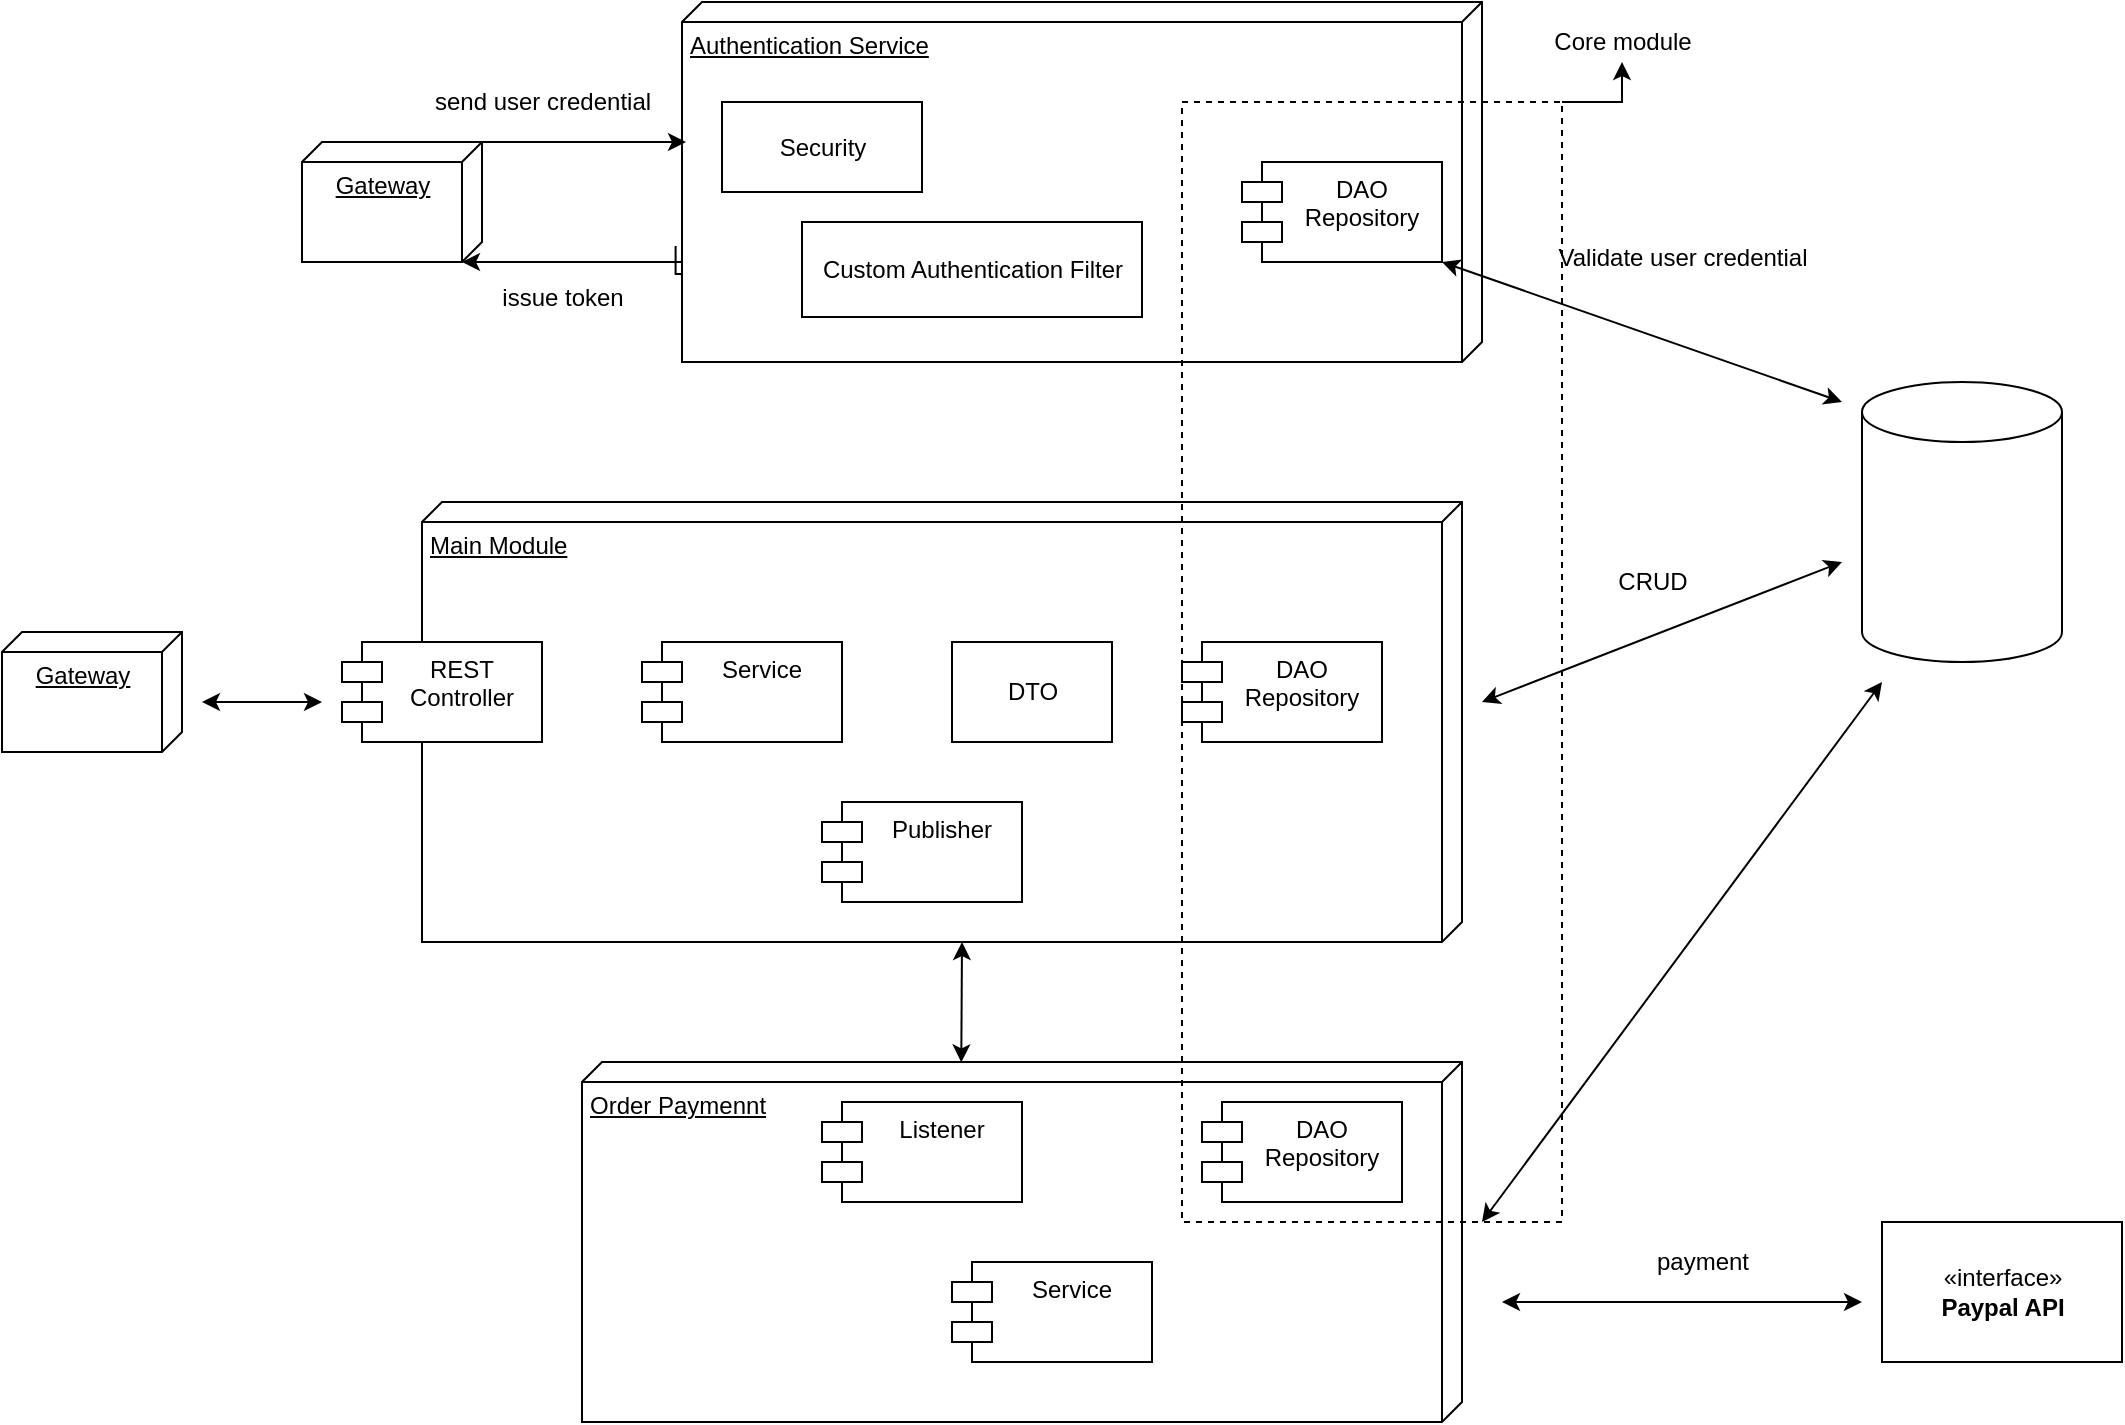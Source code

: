 <mxfile version="14.2.7" type="device"><diagram id="C1M8dDlNCvUZ8PPoidqj" name="Page-1"><mxGraphModel dx="2557" dy="872" grid="1" gridSize="10" guides="1" tooltips="1" connect="1" arrows="1" fold="1" page="1" pageScale="1" pageWidth="827" pageHeight="1169" math="0" shadow="0"><root><mxCell id="0"/><mxCell id="1" parent="0"/><mxCell id="sxHwuFjqgEFxtja-Gn6y-6" style="edgeStyle=orthogonalEdgeStyle;rounded=0;orthogonalLoop=1;jettySize=auto;html=1;exitX=0.678;exitY=1.008;exitDx=0;exitDy=0;exitPerimeter=0;entryX=0;entryY=0;entryDx=60;entryDy=10;entryPerimeter=0;" parent="1" source="sxHwuFjqgEFxtja-Gn6y-1" target="sxHwuFjqgEFxtja-Gn6y-5" edge="1"><mxGeometry relative="1" as="geometry"><mxPoint y="175" as="targetPoint"/><Array as="points"><mxPoint x="90" y="206"/><mxPoint x="90" y="200"/></Array></mxGeometry></mxCell><mxCell id="sxHwuFjqgEFxtja-Gn6y-1" value="Authentication Service" style="verticalAlign=top;align=left;spacingTop=8;spacingLeft=2;spacingRight=12;shape=cube;size=10;direction=south;fontStyle=4;html=1;" parent="1" vertex="1"><mxGeometry x="90" y="70" width="400" height="180" as="geometry"/></mxCell><mxCell id="sxHwuFjqgEFxtja-Gn6y-2" value="Security" style="html=1;" parent="1" vertex="1"><mxGeometry x="110" y="120" width="100" height="45" as="geometry"/></mxCell><mxCell id="sxHwuFjqgEFxtja-Gn6y-3" value="Custom Authentication Filter" style="html=1;" parent="1" vertex="1"><mxGeometry x="150" y="180" width="170" height="47.5" as="geometry"/></mxCell><mxCell id="sxHwuFjqgEFxtja-Gn6y-4" value="" style="shape=cylinder3;whiteSpace=wrap;html=1;boundedLbl=1;backgroundOutline=1;size=15;" parent="1" vertex="1"><mxGeometry x="680" y="260" width="100" height="140" as="geometry"/></mxCell><mxCell id="sxHwuFjqgEFxtja-Gn6y-8" style="edgeStyle=orthogonalEdgeStyle;rounded=0;orthogonalLoop=1;jettySize=auto;html=1;exitX=0;exitY=0;exitDx=0;exitDy=0;exitPerimeter=0;" parent="1" source="sxHwuFjqgEFxtja-Gn6y-5" edge="1"><mxGeometry relative="1" as="geometry"><mxPoint x="92" y="140" as="targetPoint"/><Array as="points"><mxPoint x="92" y="140"/></Array></mxGeometry></mxCell><mxCell id="sxHwuFjqgEFxtja-Gn6y-5" value="Gateway" style="verticalAlign=top;align=center;spacingTop=8;spacingLeft=2;spacingRight=12;shape=cube;size=10;direction=south;fontStyle=4;html=1;" parent="1" vertex="1"><mxGeometry x="-100" y="140" width="90" height="60" as="geometry"/></mxCell><mxCell id="sxHwuFjqgEFxtja-Gn6y-7" value="issue token" style="text;html=1;align=center;verticalAlign=middle;resizable=0;points=[];autosize=1;" parent="1" vertex="1"><mxGeometry x="-10" y="207.5" width="80" height="20" as="geometry"/></mxCell><mxCell id="sxHwuFjqgEFxtja-Gn6y-9" value="send user credential" style="text;html=1;align=center;verticalAlign=middle;resizable=0;points=[];autosize=1;" parent="1" vertex="1"><mxGeometry x="-40" y="110" width="120" height="20" as="geometry"/></mxCell><mxCell id="sxHwuFjqgEFxtja-Gn6y-11" value="" style="endArrow=classic;startArrow=classic;html=1;" parent="1" edge="1"><mxGeometry width="50" height="50" relative="1" as="geometry"><mxPoint x="470" y="200" as="sourcePoint"/><mxPoint x="670" y="270" as="targetPoint"/></mxGeometry></mxCell><mxCell id="sxHwuFjqgEFxtja-Gn6y-12" value="Validate user credential" style="text;html=1;align=center;verticalAlign=middle;resizable=0;points=[];autosize=1;" parent="1" vertex="1"><mxGeometry x="520" y="187.5" width="140" height="20" as="geometry"/></mxCell><mxCell id="sxHwuFjqgEFxtja-Gn6y-13" value="Main Module" style="verticalAlign=top;align=left;spacingTop=8;spacingLeft=2;spacingRight=12;shape=cube;size=10;direction=south;fontStyle=4;html=1;" parent="1" vertex="1"><mxGeometry x="-40" y="320" width="520" height="220" as="geometry"/></mxCell><mxCell id="sxHwuFjqgEFxtja-Gn6y-15" value="Service" style="shape=module;align=left;spacingLeft=20;align=center;verticalAlign=top;" parent="1" vertex="1"><mxGeometry x="70" y="390" width="100" height="50" as="geometry"/></mxCell><mxCell id="sxHwuFjqgEFxtja-Gn6y-16" value="REST&#10;Controller" style="shape=module;align=left;spacingLeft=20;align=center;verticalAlign=top;" parent="1" vertex="1"><mxGeometry x="-80" y="390" width="100" height="50" as="geometry"/></mxCell><mxCell id="sxHwuFjqgEFxtja-Gn6y-17" value="DTO" style="html=1;" parent="1" vertex="1"><mxGeometry x="225" y="390" width="80" height="50" as="geometry"/></mxCell><mxCell id="sxHwuFjqgEFxtja-Gn6y-18" value="DAO&#10;Repository" style="shape=module;align=left;spacingLeft=20;align=center;verticalAlign=top;" parent="1" vertex="1"><mxGeometry x="340" y="390" width="100" height="50" as="geometry"/></mxCell><mxCell id="sxHwuFjqgEFxtja-Gn6y-19" value="DAO&#10;Repository" style="shape=module;align=left;spacingLeft=20;align=center;verticalAlign=top;" parent="1" vertex="1"><mxGeometry x="370" y="150" width="100" height="50" as="geometry"/></mxCell><mxCell id="sxHwuFjqgEFxtja-Gn6y-20" value="" style="endArrow=classic;startArrow=classic;html=1;" parent="1" edge="1"><mxGeometry width="50" height="50" relative="1" as="geometry"><mxPoint x="490" y="420" as="sourcePoint"/><mxPoint x="670" y="350" as="targetPoint"/></mxGeometry></mxCell><mxCell id="sxHwuFjqgEFxtja-Gn6y-21" value="CRUD" style="text;html=1;align=center;verticalAlign=middle;resizable=0;points=[];autosize=1;" parent="1" vertex="1"><mxGeometry x="550" y="350" width="50" height="20" as="geometry"/></mxCell><mxCell id="sxHwuFjqgEFxtja-Gn6y-22" value="Publisher" style="shape=module;align=left;spacingLeft=20;align=center;verticalAlign=top;" parent="1" vertex="1"><mxGeometry x="160" y="470" width="100" height="50" as="geometry"/></mxCell><mxCell id="sxHwuFjqgEFxtja-Gn6y-23" value="Order Paymennt" style="verticalAlign=top;align=left;spacingTop=8;spacingLeft=2;spacingRight=12;shape=cube;size=10;direction=south;fontStyle=4;html=1;" parent="1" vertex="1"><mxGeometry x="40" y="600" width="440" height="180" as="geometry"/></mxCell><mxCell id="sxHwuFjqgEFxtja-Gn6y-24" value="Listener" style="shape=module;align=left;spacingLeft=20;align=center;verticalAlign=top;" parent="1" vertex="1"><mxGeometry x="160" y="620" width="100" height="50" as="geometry"/></mxCell><mxCell id="sxHwuFjqgEFxtja-Gn6y-25" value="DAO&#10;Repository" style="shape=module;align=left;spacingLeft=20;align=center;verticalAlign=top;" parent="1" vertex="1"><mxGeometry x="350" y="620" width="100" height="50" as="geometry"/></mxCell><mxCell id="sxHwuFjqgEFxtja-Gn6y-26" value="Gateway" style="verticalAlign=top;align=center;spacingTop=8;spacingLeft=2;spacingRight=12;shape=cube;size=10;direction=south;fontStyle=4;html=1;" parent="1" vertex="1"><mxGeometry x="-250" y="385" width="90" height="60" as="geometry"/></mxCell><mxCell id="sxHwuFjqgEFxtja-Gn6y-27" value="" style="endArrow=classic;startArrow=classic;html=1;" parent="1" edge="1"><mxGeometry width="50" height="50" relative="1" as="geometry"><mxPoint x="-150" y="420" as="sourcePoint"/><mxPoint x="-90" y="420" as="targetPoint"/></mxGeometry></mxCell><mxCell id="sxHwuFjqgEFxtja-Gn6y-28" value="Service" style="shape=module;align=left;spacingLeft=20;align=center;verticalAlign=top;" parent="1" vertex="1"><mxGeometry x="225" y="700" width="100" height="50" as="geometry"/></mxCell><mxCell id="sxHwuFjqgEFxtja-Gn6y-29" value="" style="endArrow=classic;startArrow=classic;html=1;exitX=0.001;exitY=0.569;exitDx=0;exitDy=0;exitPerimeter=0;" parent="1" source="sxHwuFjqgEFxtja-Gn6y-23" edge="1"><mxGeometry width="50" height="50" relative="1" as="geometry"><mxPoint x="230" y="590" as="sourcePoint"/><mxPoint x="230" y="540" as="targetPoint"/></mxGeometry></mxCell><mxCell id="sxHwuFjqgEFxtja-Gn6y-30" value="" style="endArrow=classic;startArrow=classic;html=1;" parent="1" edge="1"><mxGeometry width="50" height="50" relative="1" as="geometry"><mxPoint x="490" y="680" as="sourcePoint"/><mxPoint x="690" y="410" as="targetPoint"/></mxGeometry></mxCell><mxCell id="sxHwuFjqgEFxtja-Gn6y-32" value="«interface»&lt;br&gt;&lt;b&gt;Paypal API&lt;/b&gt;" style="html=1;" parent="1" vertex="1"><mxGeometry x="690" y="680" width="120" height="70" as="geometry"/></mxCell><mxCell id="sxHwuFjqgEFxtja-Gn6y-33" value="" style="endArrow=classic;startArrow=classic;html=1;" parent="1" edge="1"><mxGeometry width="50" height="50" relative="1" as="geometry"><mxPoint x="500" y="720" as="sourcePoint"/><mxPoint x="680" y="720" as="targetPoint"/></mxGeometry></mxCell><mxCell id="sxHwuFjqgEFxtja-Gn6y-34" value="payment" style="text;html=1;align=center;verticalAlign=middle;resizable=0;points=[];autosize=1;" parent="1" vertex="1"><mxGeometry x="570" y="690" width="60" height="20" as="geometry"/></mxCell><mxCell id="8jUal8mwtR56cL-pLtTP-2" style="edgeStyle=orthogonalEdgeStyle;rounded=0;orthogonalLoop=1;jettySize=auto;html=1;exitX=0;exitY=1;exitDx=0;exitDy=0;" edge="1" parent="1" source="8jUal8mwtR56cL-pLtTP-1"><mxGeometry relative="1" as="geometry"><mxPoint x="560" y="100.0" as="targetPoint"/></mxGeometry></mxCell><mxCell id="8jUal8mwtR56cL-pLtTP-1" value="" style="rounded=0;whiteSpace=wrap;html=1;fillColor=none;rotation=-180;dashed=1;" vertex="1" parent="1"><mxGeometry x="340" y="120" width="190" height="560" as="geometry"/></mxCell><mxCell id="8jUal8mwtR56cL-pLtTP-3" value="Core module" style="text;html=1;align=center;verticalAlign=middle;resizable=0;points=[];autosize=1;" vertex="1" parent="1"><mxGeometry x="520" y="80" width="80" height="20" as="geometry"/></mxCell></root></mxGraphModel></diagram></mxfile>